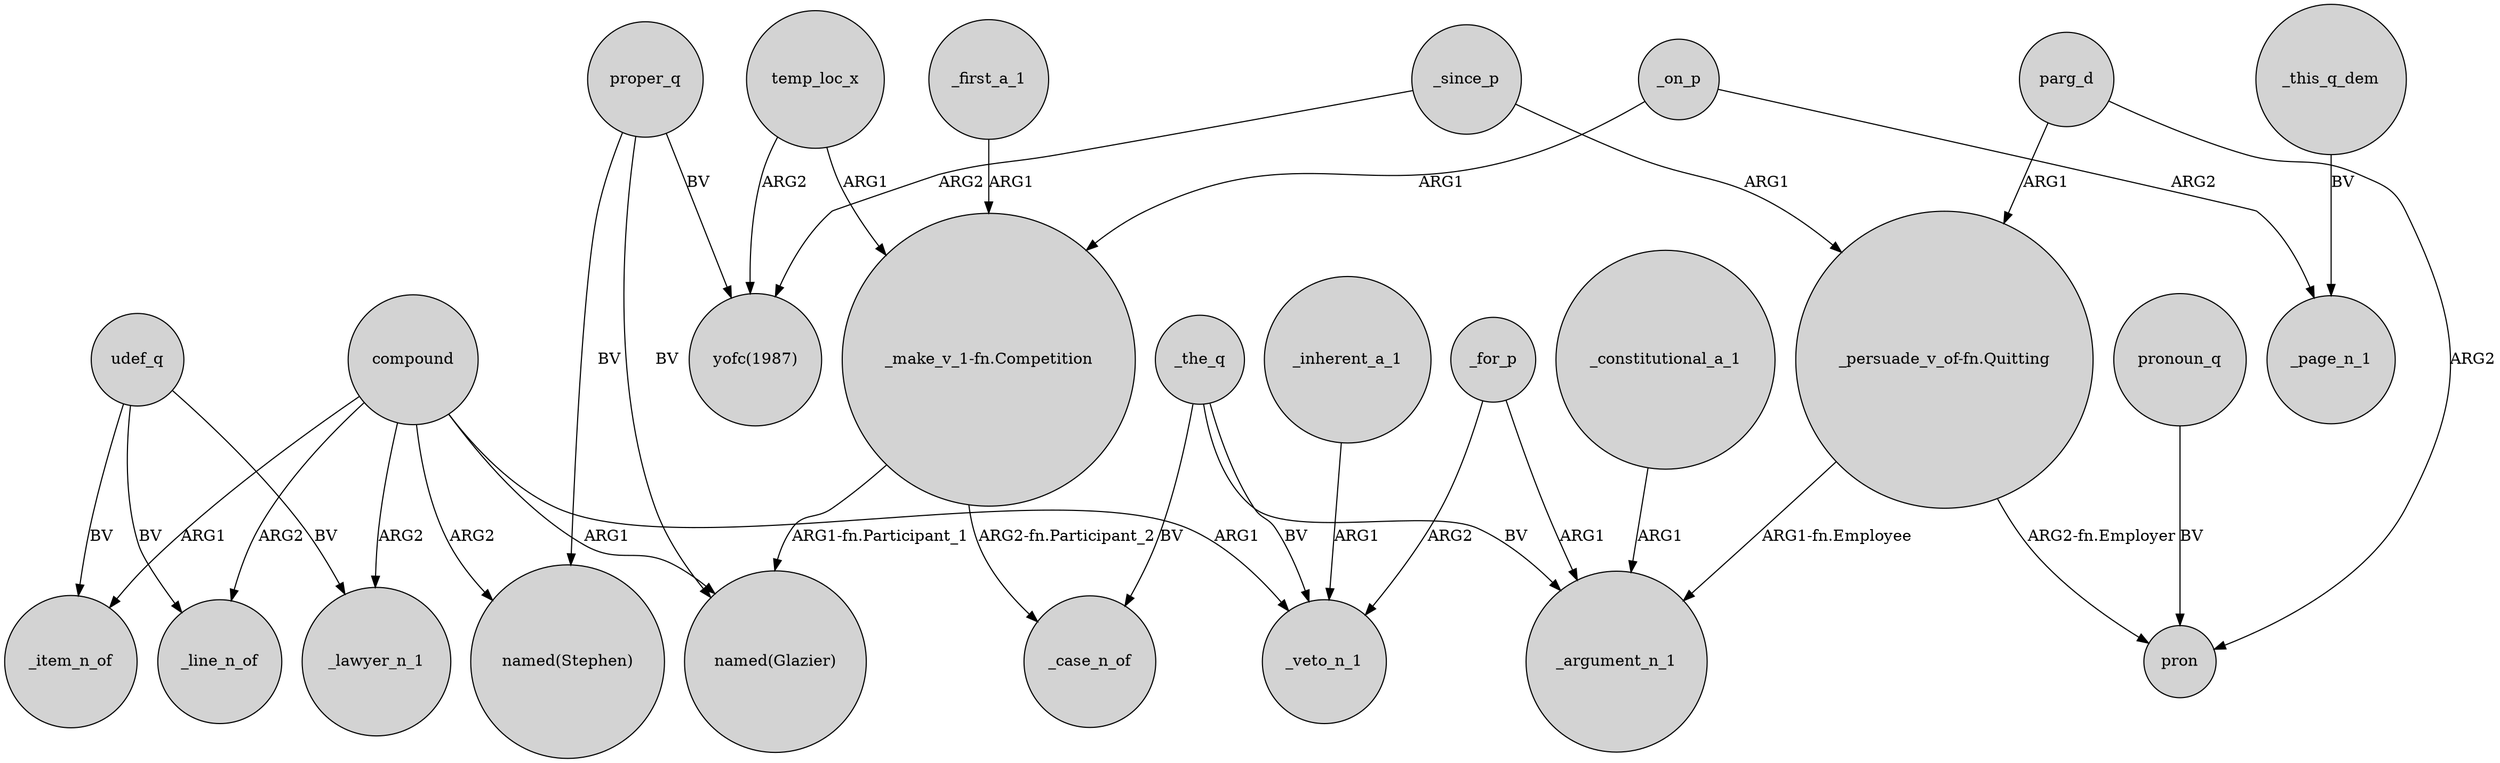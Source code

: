 digraph {
	node [shape=circle style=filled]
	compound -> "named(Stephen)" [label=ARG2]
	temp_loc_x -> "_make_v_1-fn.Competition" [label=ARG1]
	_inherent_a_1 -> _veto_n_1 [label=ARG1]
	udef_q -> _line_n_of [label=BV]
	_constitutional_a_1 -> _argument_n_1 [label=ARG1]
	_the_q -> _argument_n_1 [label=BV]
	_since_p -> "_persuade_v_of-fn.Quitting" [label=ARG1]
	_this_q_dem -> _page_n_1 [label=BV]
	proper_q -> "named(Glazier)" [label=BV]
	parg_d -> pron [label=ARG2]
	"_persuade_v_of-fn.Quitting" -> _argument_n_1 [label="ARG1-fn.Employee"]
	compound -> _line_n_of [label=ARG2]
	compound -> _lawyer_n_1 [label=ARG2]
	_for_p -> _argument_n_1 [label=ARG1]
	compound -> "named(Glazier)" [label=ARG1]
	compound -> _item_n_of [label=ARG1]
	"_make_v_1-fn.Competition" -> "named(Glazier)" [label="ARG1-fn.Participant_1"]
	pronoun_q -> pron [label=BV]
	compound -> _veto_n_1 [label=ARG1]
	proper_q -> "named(Stephen)" [label=BV]
	_since_p -> "yofc(1987)" [label=ARG2]
	_on_p -> _page_n_1 [label=ARG2]
	proper_q -> "yofc(1987)" [label=BV]
	temp_loc_x -> "yofc(1987)" [label=ARG2]
	_on_p -> "_make_v_1-fn.Competition" [label=ARG1]
	_first_a_1 -> "_make_v_1-fn.Competition" [label=ARG1]
	"_make_v_1-fn.Competition" -> _case_n_of [label="ARG2-fn.Participant_2"]
	"_persuade_v_of-fn.Quitting" -> pron [label="ARG2-fn.Employer"]
	udef_q -> _lawyer_n_1 [label=BV]
	_for_p -> _veto_n_1 [label=ARG2]
	parg_d -> "_persuade_v_of-fn.Quitting" [label=ARG1]
	_the_q -> _veto_n_1 [label=BV]
	_the_q -> _case_n_of [label=BV]
	udef_q -> _item_n_of [label=BV]
}
